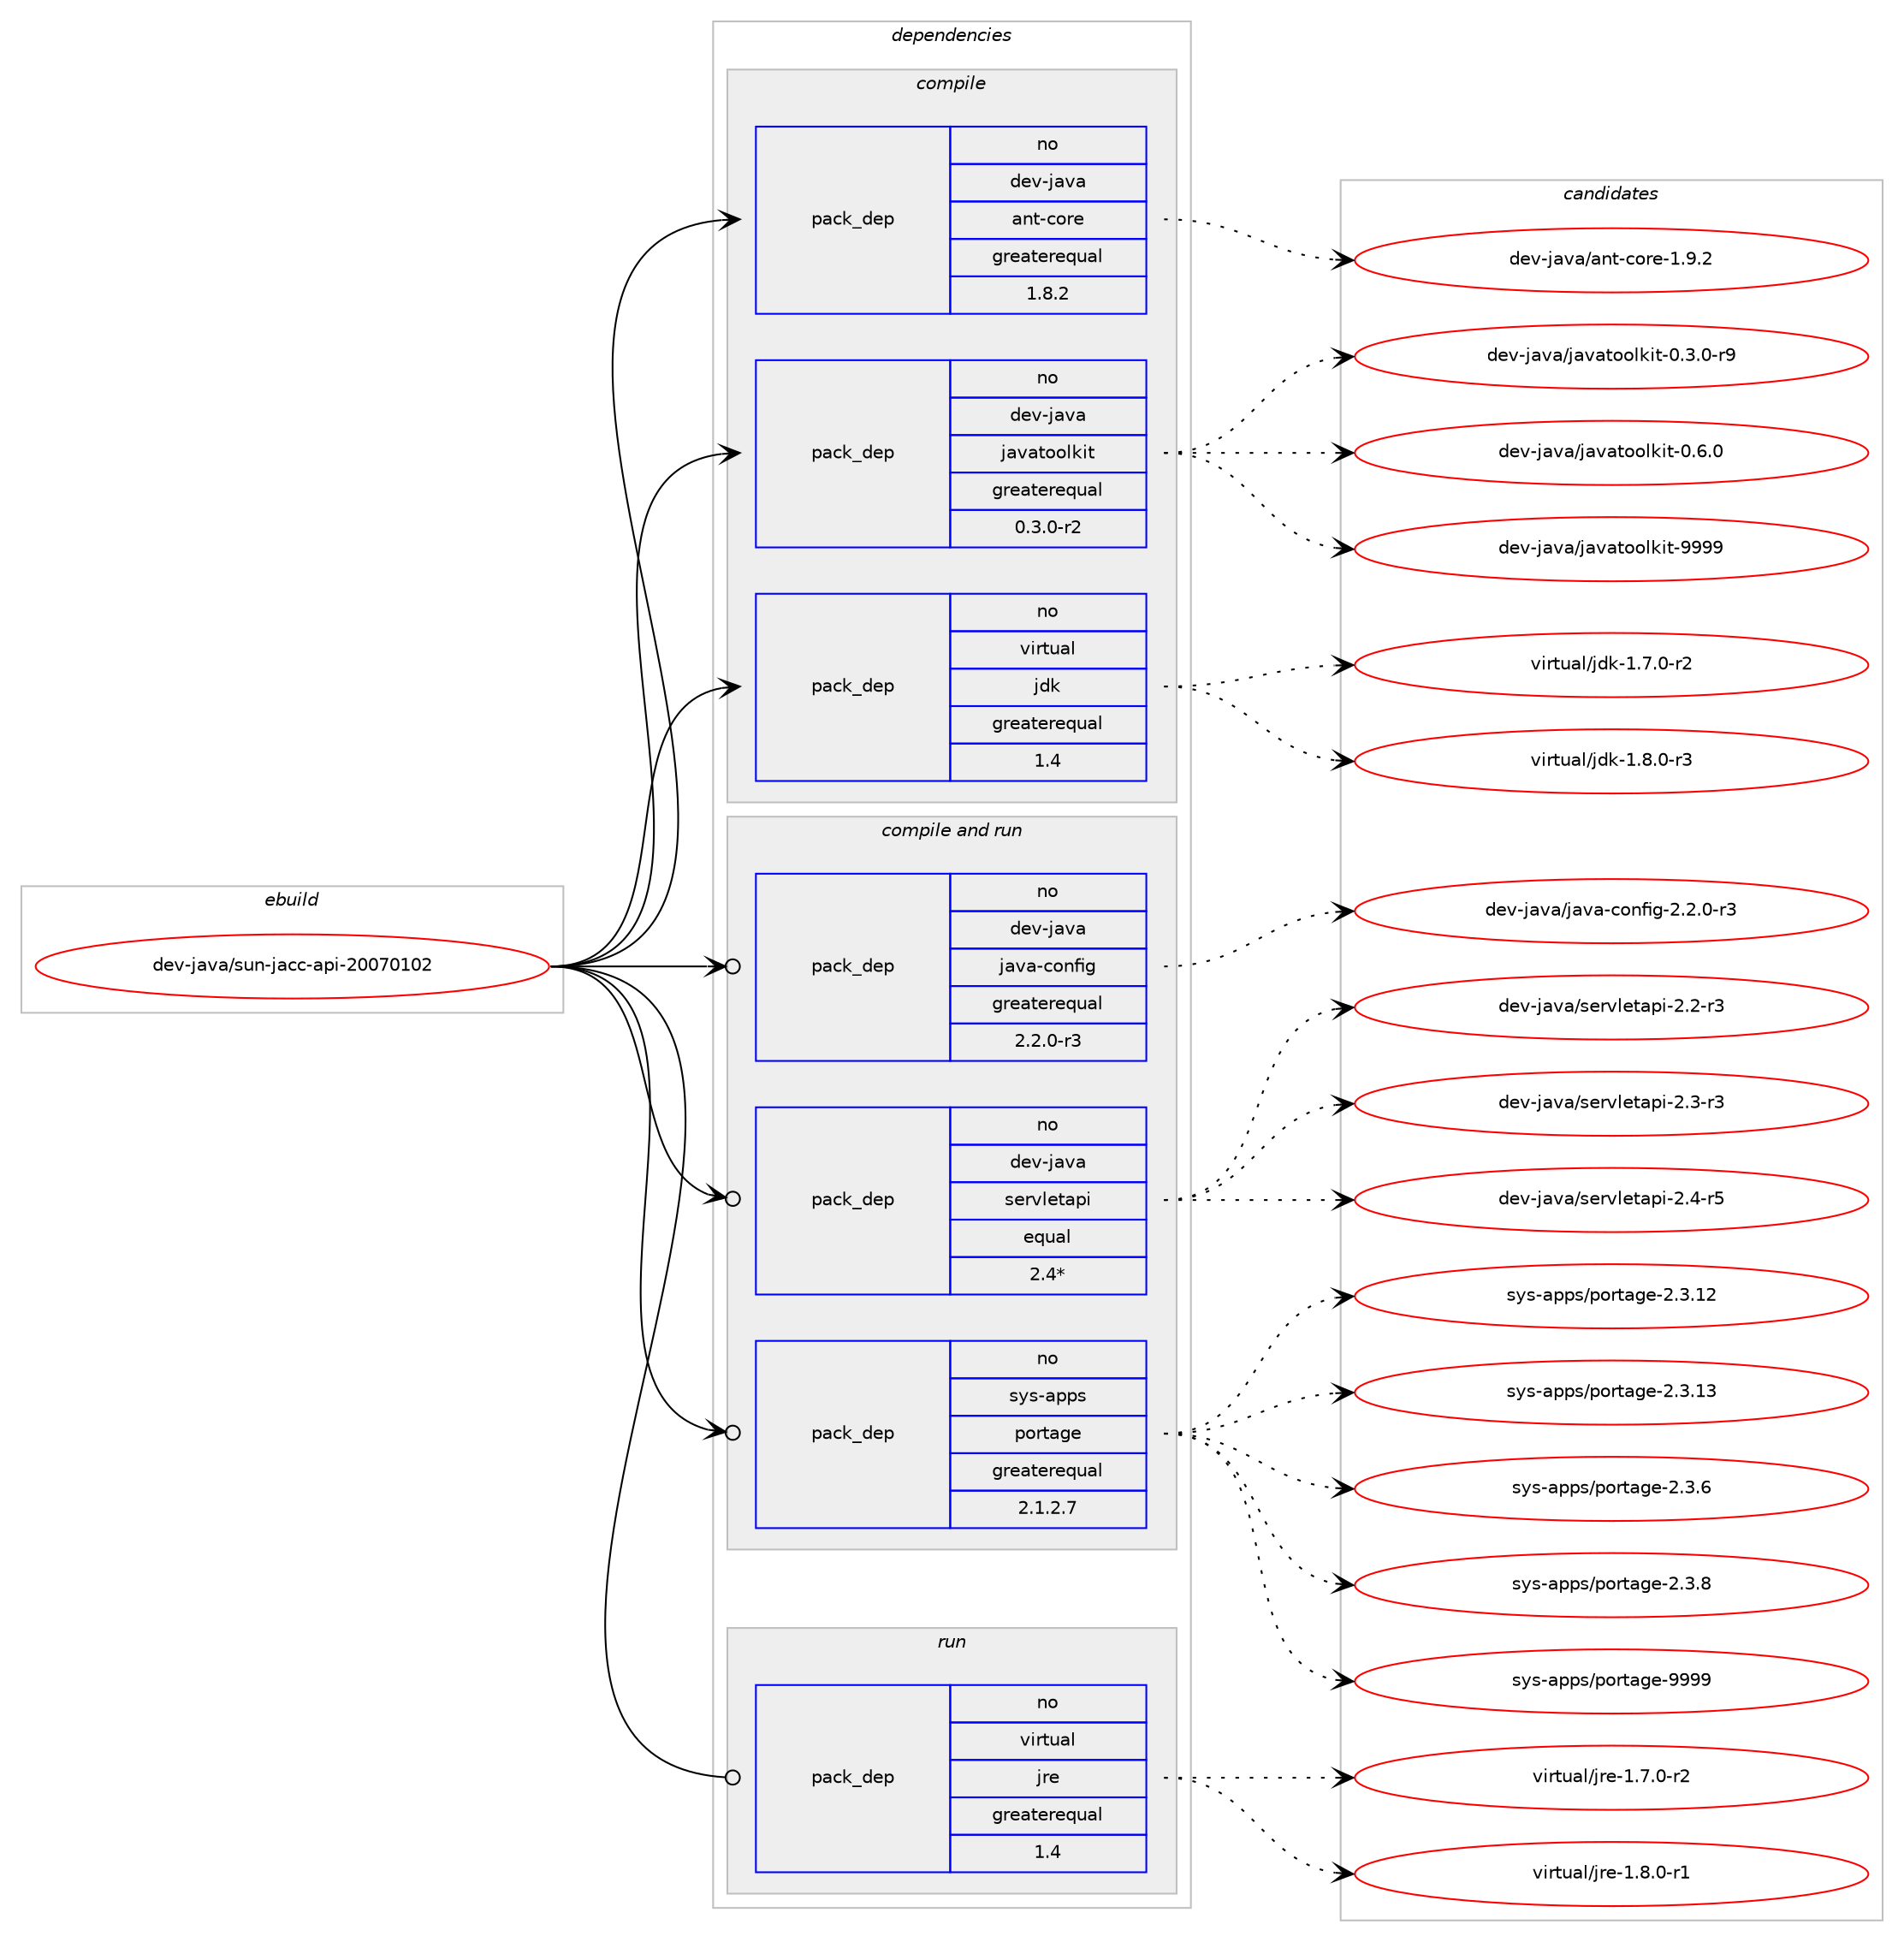 digraph prolog {

# *************
# Graph options
# *************

newrank=true;
concentrate=true;
compound=true;
graph [rankdir=LR,fontname=Helvetica,fontsize=10,ranksep=1.5];#, ranksep=2.5, nodesep=0.2];
edge  [arrowhead=vee];
node  [fontname=Helvetica,fontsize=10];

# **********
# The ebuild
# **********

subgraph cluster_leftcol {
color=gray;
rank=same;
label=<<i>ebuild</i>>;
id [label="dev-java/sun-jacc-api-20070102", color=red, width=4, href="../dev-java/sun-jacc-api-20070102.svg"];
}

# ****************
# The dependencies
# ****************

subgraph cluster_midcol {
color=gray;
label=<<i>dependencies</i>>;
subgraph cluster_compile {
fillcolor="#eeeeee";
style=filled;
label=<<i>compile</i>>;
subgraph pack79430 {
dependency105042 [label=<<TABLE BORDER="0" CELLBORDER="1" CELLSPACING="0" CELLPADDING="4" WIDTH="220"><TR><TD ROWSPAN="6" CELLPADDING="30">pack_dep</TD></TR><TR><TD WIDTH="110">no</TD></TR><TR><TD>dev-java</TD></TR><TR><TD>ant-core</TD></TR><TR><TD>greaterequal</TD></TR><TR><TD>1.8.2</TD></TR></TABLE>>, shape=none, color=blue];
}
id:e -> dependency105042:w [weight=20,style="solid",arrowhead="vee"];
subgraph pack79431 {
dependency105043 [label=<<TABLE BORDER="0" CELLBORDER="1" CELLSPACING="0" CELLPADDING="4" WIDTH="220"><TR><TD ROWSPAN="6" CELLPADDING="30">pack_dep</TD></TR><TR><TD WIDTH="110">no</TD></TR><TR><TD>dev-java</TD></TR><TR><TD>javatoolkit</TD></TR><TR><TD>greaterequal</TD></TR><TR><TD>0.3.0-r2</TD></TR></TABLE>>, shape=none, color=blue];
}
id:e -> dependency105043:w [weight=20,style="solid",arrowhead="vee"];
subgraph pack79432 {
dependency105044 [label=<<TABLE BORDER="0" CELLBORDER="1" CELLSPACING="0" CELLPADDING="4" WIDTH="220"><TR><TD ROWSPAN="6" CELLPADDING="30">pack_dep</TD></TR><TR><TD WIDTH="110">no</TD></TR><TR><TD>virtual</TD></TR><TR><TD>jdk</TD></TR><TR><TD>greaterequal</TD></TR><TR><TD>1.4</TD></TR></TABLE>>, shape=none, color=blue];
}
id:e -> dependency105044:w [weight=20,style="solid",arrowhead="vee"];
}
subgraph cluster_compileandrun {
fillcolor="#eeeeee";
style=filled;
label=<<i>compile and run</i>>;
subgraph pack79433 {
dependency105045 [label=<<TABLE BORDER="0" CELLBORDER="1" CELLSPACING="0" CELLPADDING="4" WIDTH="220"><TR><TD ROWSPAN="6" CELLPADDING="30">pack_dep</TD></TR><TR><TD WIDTH="110">no</TD></TR><TR><TD>dev-java</TD></TR><TR><TD>java-config</TD></TR><TR><TD>greaterequal</TD></TR><TR><TD>2.2.0-r3</TD></TR></TABLE>>, shape=none, color=blue];
}
id:e -> dependency105045:w [weight=20,style="solid",arrowhead="odotvee"];
subgraph pack79434 {
dependency105046 [label=<<TABLE BORDER="0" CELLBORDER="1" CELLSPACING="0" CELLPADDING="4" WIDTH="220"><TR><TD ROWSPAN="6" CELLPADDING="30">pack_dep</TD></TR><TR><TD WIDTH="110">no</TD></TR><TR><TD>dev-java</TD></TR><TR><TD>servletapi</TD></TR><TR><TD>equal</TD></TR><TR><TD>2.4*</TD></TR></TABLE>>, shape=none, color=blue];
}
id:e -> dependency105046:w [weight=20,style="solid",arrowhead="odotvee"];
subgraph pack79435 {
dependency105047 [label=<<TABLE BORDER="0" CELLBORDER="1" CELLSPACING="0" CELLPADDING="4" WIDTH="220"><TR><TD ROWSPAN="6" CELLPADDING="30">pack_dep</TD></TR><TR><TD WIDTH="110">no</TD></TR><TR><TD>sys-apps</TD></TR><TR><TD>portage</TD></TR><TR><TD>greaterequal</TD></TR><TR><TD>2.1.2.7</TD></TR></TABLE>>, shape=none, color=blue];
}
id:e -> dependency105047:w [weight=20,style="solid",arrowhead="odotvee"];
}
subgraph cluster_run {
fillcolor="#eeeeee";
style=filled;
label=<<i>run</i>>;
subgraph pack79436 {
dependency105048 [label=<<TABLE BORDER="0" CELLBORDER="1" CELLSPACING="0" CELLPADDING="4" WIDTH="220"><TR><TD ROWSPAN="6" CELLPADDING="30">pack_dep</TD></TR><TR><TD WIDTH="110">no</TD></TR><TR><TD>virtual</TD></TR><TR><TD>jre</TD></TR><TR><TD>greaterequal</TD></TR><TR><TD>1.4</TD></TR></TABLE>>, shape=none, color=blue];
}
id:e -> dependency105048:w [weight=20,style="solid",arrowhead="odot"];
}
}

# **************
# The candidates
# **************

subgraph cluster_choices {
rank=same;
color=gray;
label=<<i>candidates</i>>;

subgraph choice79430 {
color=black;
nodesep=1;
choice10010111845106971189747971101164599111114101454946574650 [label="dev-java/ant-core-1.9.2", color=red, width=4,href="../dev-java/ant-core-1.9.2.svg"];
dependency105042:e -> choice10010111845106971189747971101164599111114101454946574650:w [style=dotted,weight="100"];
}
subgraph choice79431 {
color=black;
nodesep=1;
choice1001011184510697118974710697118971161111111081071051164548465146484511457 [label="dev-java/javatoolkit-0.3.0-r9", color=red, width=4,href="../dev-java/javatoolkit-0.3.0-r9.svg"];
choice100101118451069711897471069711897116111111108107105116454846544648 [label="dev-java/javatoolkit-0.6.0", color=red, width=4,href="../dev-java/javatoolkit-0.6.0.svg"];
choice1001011184510697118974710697118971161111111081071051164557575757 [label="dev-java/javatoolkit-9999", color=red, width=4,href="../dev-java/javatoolkit-9999.svg"];
dependency105043:e -> choice1001011184510697118974710697118971161111111081071051164548465146484511457:w [style=dotted,weight="100"];
dependency105043:e -> choice100101118451069711897471069711897116111111108107105116454846544648:w [style=dotted,weight="100"];
dependency105043:e -> choice1001011184510697118974710697118971161111111081071051164557575757:w [style=dotted,weight="100"];
}
subgraph choice79432 {
color=black;
nodesep=1;
choice11810511411611797108471061001074549465546484511450 [label="virtual/jdk-1.7.0-r2", color=red, width=4,href="../virtual/jdk-1.7.0-r2.svg"];
choice11810511411611797108471061001074549465646484511451 [label="virtual/jdk-1.8.0-r3", color=red, width=4,href="../virtual/jdk-1.8.0-r3.svg"];
dependency105044:e -> choice11810511411611797108471061001074549465546484511450:w [style=dotted,weight="100"];
dependency105044:e -> choice11810511411611797108471061001074549465646484511451:w [style=dotted,weight="100"];
}
subgraph choice79433 {
color=black;
nodesep=1;
choice10010111845106971189747106971189745991111101021051034550465046484511451 [label="dev-java/java-config-2.2.0-r3", color=red, width=4,href="../dev-java/java-config-2.2.0-r3.svg"];
dependency105045:e -> choice10010111845106971189747106971189745991111101021051034550465046484511451:w [style=dotted,weight="100"];
}
subgraph choice79434 {
color=black;
nodesep=1;
choice1001011184510697118974711510111411810810111697112105455046504511451 [label="dev-java/servletapi-2.2-r3", color=red, width=4,href="../dev-java/servletapi-2.2-r3.svg"];
choice1001011184510697118974711510111411810810111697112105455046514511451 [label="dev-java/servletapi-2.3-r3", color=red, width=4,href="../dev-java/servletapi-2.3-r3.svg"];
choice1001011184510697118974711510111411810810111697112105455046524511453 [label="dev-java/servletapi-2.4-r5", color=red, width=4,href="../dev-java/servletapi-2.4-r5.svg"];
dependency105046:e -> choice1001011184510697118974711510111411810810111697112105455046504511451:w [style=dotted,weight="100"];
dependency105046:e -> choice1001011184510697118974711510111411810810111697112105455046514511451:w [style=dotted,weight="100"];
dependency105046:e -> choice1001011184510697118974711510111411810810111697112105455046524511453:w [style=dotted,weight="100"];
}
subgraph choice79435 {
color=black;
nodesep=1;
choice1151211154597112112115471121111141169710310145504651464950 [label="sys-apps/portage-2.3.12", color=red, width=4,href="../sys-apps/portage-2.3.12.svg"];
choice1151211154597112112115471121111141169710310145504651464951 [label="sys-apps/portage-2.3.13", color=red, width=4,href="../sys-apps/portage-2.3.13.svg"];
choice11512111545971121121154711211111411697103101455046514654 [label="sys-apps/portage-2.3.6", color=red, width=4,href="../sys-apps/portage-2.3.6.svg"];
choice11512111545971121121154711211111411697103101455046514656 [label="sys-apps/portage-2.3.8", color=red, width=4,href="../sys-apps/portage-2.3.8.svg"];
choice115121115459711211211547112111114116971031014557575757 [label="sys-apps/portage-9999", color=red, width=4,href="../sys-apps/portage-9999.svg"];
dependency105047:e -> choice1151211154597112112115471121111141169710310145504651464950:w [style=dotted,weight="100"];
dependency105047:e -> choice1151211154597112112115471121111141169710310145504651464951:w [style=dotted,weight="100"];
dependency105047:e -> choice11512111545971121121154711211111411697103101455046514654:w [style=dotted,weight="100"];
dependency105047:e -> choice11512111545971121121154711211111411697103101455046514656:w [style=dotted,weight="100"];
dependency105047:e -> choice115121115459711211211547112111114116971031014557575757:w [style=dotted,weight="100"];
}
subgraph choice79436 {
color=black;
nodesep=1;
choice11810511411611797108471061141014549465546484511450 [label="virtual/jre-1.7.0-r2", color=red, width=4,href="../virtual/jre-1.7.0-r2.svg"];
choice11810511411611797108471061141014549465646484511449 [label="virtual/jre-1.8.0-r1", color=red, width=4,href="../virtual/jre-1.8.0-r1.svg"];
dependency105048:e -> choice11810511411611797108471061141014549465546484511450:w [style=dotted,weight="100"];
dependency105048:e -> choice11810511411611797108471061141014549465646484511449:w [style=dotted,weight="100"];
}
}

}
